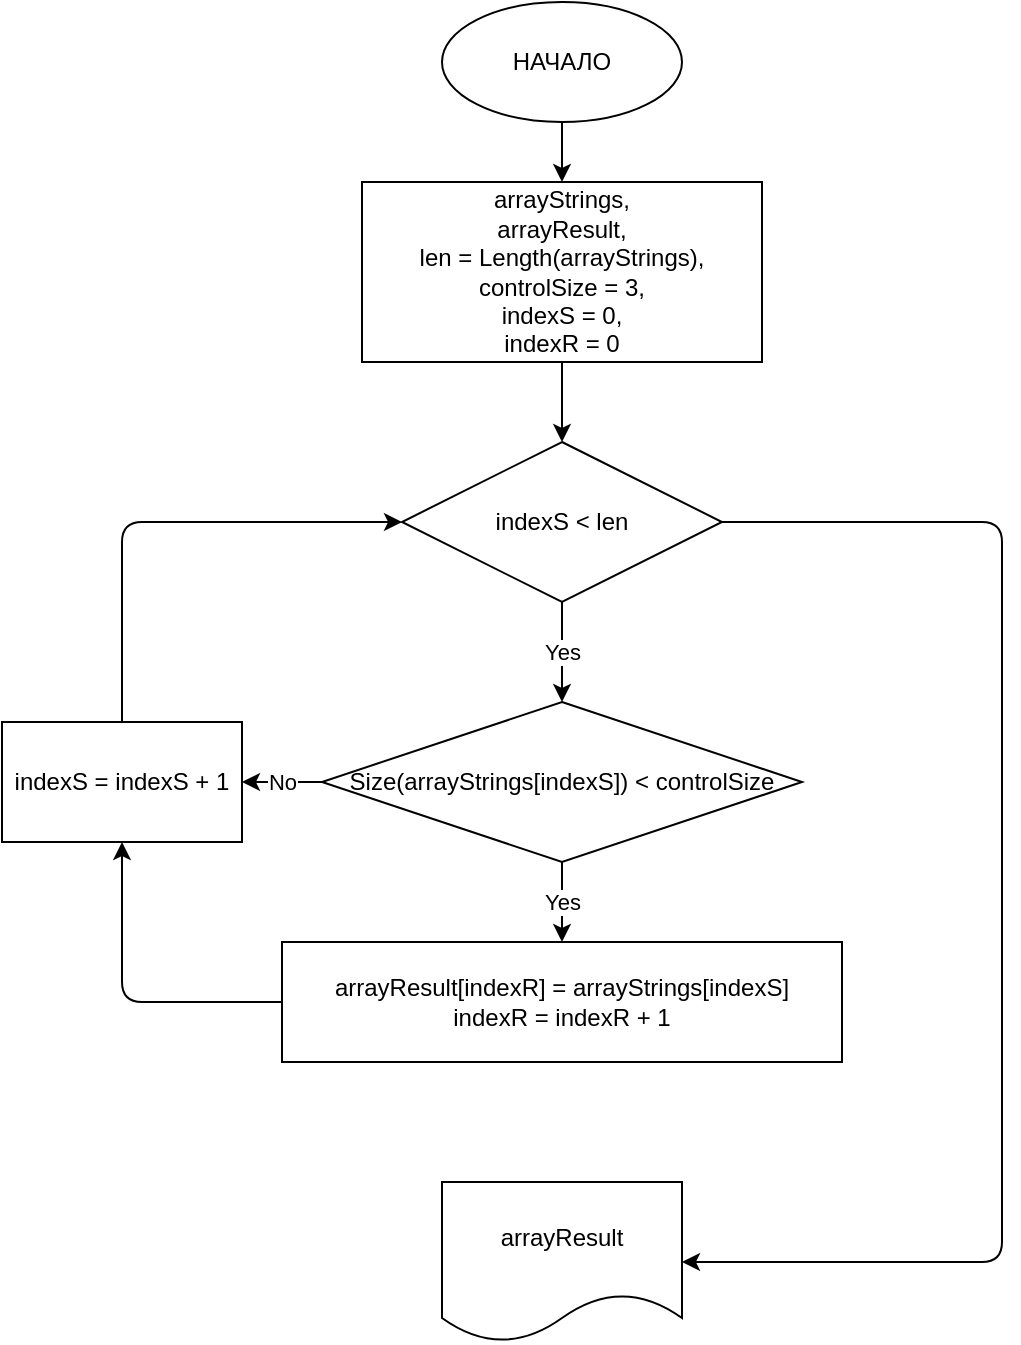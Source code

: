 <mxfile>
    <diagram id="jkCgKlPQF_1w_Z0cpD8N" name="Page-1">
        <mxGraphModel dx="1608" dy="592" grid="1" gridSize="10" guides="1" tooltips="1" connect="1" arrows="1" fold="1" page="1" pageScale="1" pageWidth="827" pageHeight="1169" math="0" shadow="0">
            <root>
                <mxCell id="0"/>
                <mxCell id="1" parent="0"/>
                <mxCell id="2" value="" style="edgeStyle=none;html=1;" edge="1" parent="1" source="3" target="5">
                    <mxGeometry relative="1" as="geometry"/>
                </mxCell>
                <mxCell id="3" value="НАЧАЛО" style="ellipse;whiteSpace=wrap;html=1;" vertex="1" parent="1">
                    <mxGeometry x="330" y="10" width="120" height="60" as="geometry"/>
                </mxCell>
                <mxCell id="4" value="" style="edgeStyle=none;html=1;" edge="1" parent="1" source="5" target="8">
                    <mxGeometry relative="1" as="geometry"/>
                </mxCell>
                <mxCell id="5" value="arrayStrings,&lt;br&gt;arrayResult,&lt;br&gt;len = Length(arrayStrings),&lt;br&gt;controlSize = 3,&lt;br&gt;indexS = 0,&lt;br&gt;indexR = 0" style="whiteSpace=wrap;html=1;" vertex="1" parent="1">
                    <mxGeometry x="290" y="100" width="200" height="90" as="geometry"/>
                </mxCell>
                <mxCell id="6" value="Yes" style="edgeStyle=none;html=1;entryX=0.5;entryY=0;entryDx=0;entryDy=0;" edge="1" parent="1" source="8" target="11">
                    <mxGeometry relative="1" as="geometry">
                        <mxPoint x="390" y="360" as="targetPoint"/>
                    </mxGeometry>
                </mxCell>
                <mxCell id="7" style="edgeStyle=none;html=1;exitX=1;exitY=0.5;exitDx=0;exitDy=0;entryX=1;entryY=0.5;entryDx=0;entryDy=0;" edge="1" parent="1" source="8" target="16">
                    <mxGeometry relative="1" as="geometry">
                        <Array as="points">
                            <mxPoint x="610" y="270"/>
                            <mxPoint x="610" y="640"/>
                        </Array>
                    </mxGeometry>
                </mxCell>
                <mxCell id="8" value="indexS &amp;lt; len" style="rhombus;whiteSpace=wrap;html=1;" vertex="1" parent="1">
                    <mxGeometry x="310" y="230" width="160" height="80" as="geometry"/>
                </mxCell>
                <mxCell id="9" value="Yes" style="edgeStyle=none;html=1;" edge="1" parent="1" source="11" target="13">
                    <mxGeometry relative="1" as="geometry"/>
                </mxCell>
                <mxCell id="10" value="No" style="edgeStyle=none;html=1;" edge="1" parent="1" source="11" target="15">
                    <mxGeometry relative="1" as="geometry"/>
                </mxCell>
                <mxCell id="11" value="Size(arrayStrings[indexS]) &amp;lt; controlSize" style="rhombus;whiteSpace=wrap;html=1;" vertex="1" parent="1">
                    <mxGeometry x="270" y="360" width="240" height="80" as="geometry"/>
                </mxCell>
                <mxCell id="12" style="edgeStyle=none;html=1;exitX=0;exitY=0.5;exitDx=0;exitDy=0;entryX=0.5;entryY=1;entryDx=0;entryDy=0;" edge="1" parent="1" source="13" target="15">
                    <mxGeometry relative="1" as="geometry">
                        <Array as="points">
                            <mxPoint x="170" y="510"/>
                        </Array>
                    </mxGeometry>
                </mxCell>
                <mxCell id="13" value="arrayResult[indexR] = arrayStrings[indexS]&lt;br&gt;indexR = indexR + 1" style="whiteSpace=wrap;html=1;" vertex="1" parent="1">
                    <mxGeometry x="250" y="480" width="280" height="60" as="geometry"/>
                </mxCell>
                <mxCell id="14" style="edgeStyle=none;html=1;exitX=0.5;exitY=0;exitDx=0;exitDy=0;entryX=0;entryY=0.5;entryDx=0;entryDy=0;" edge="1" parent="1" source="15" target="8">
                    <mxGeometry relative="1" as="geometry">
                        <Array as="points">
                            <mxPoint x="170" y="270"/>
                        </Array>
                    </mxGeometry>
                </mxCell>
                <mxCell id="15" value="indexS = indexS + 1" style="whiteSpace=wrap;html=1;" vertex="1" parent="1">
                    <mxGeometry x="110" y="370" width="120" height="60" as="geometry"/>
                </mxCell>
                <mxCell id="16" value="arrayResult" style="shape=document;whiteSpace=wrap;html=1;boundedLbl=1;" vertex="1" parent="1">
                    <mxGeometry x="330" y="600" width="120" height="80" as="geometry"/>
                </mxCell>
            </root>
        </mxGraphModel>
    </diagram>
</mxfile>